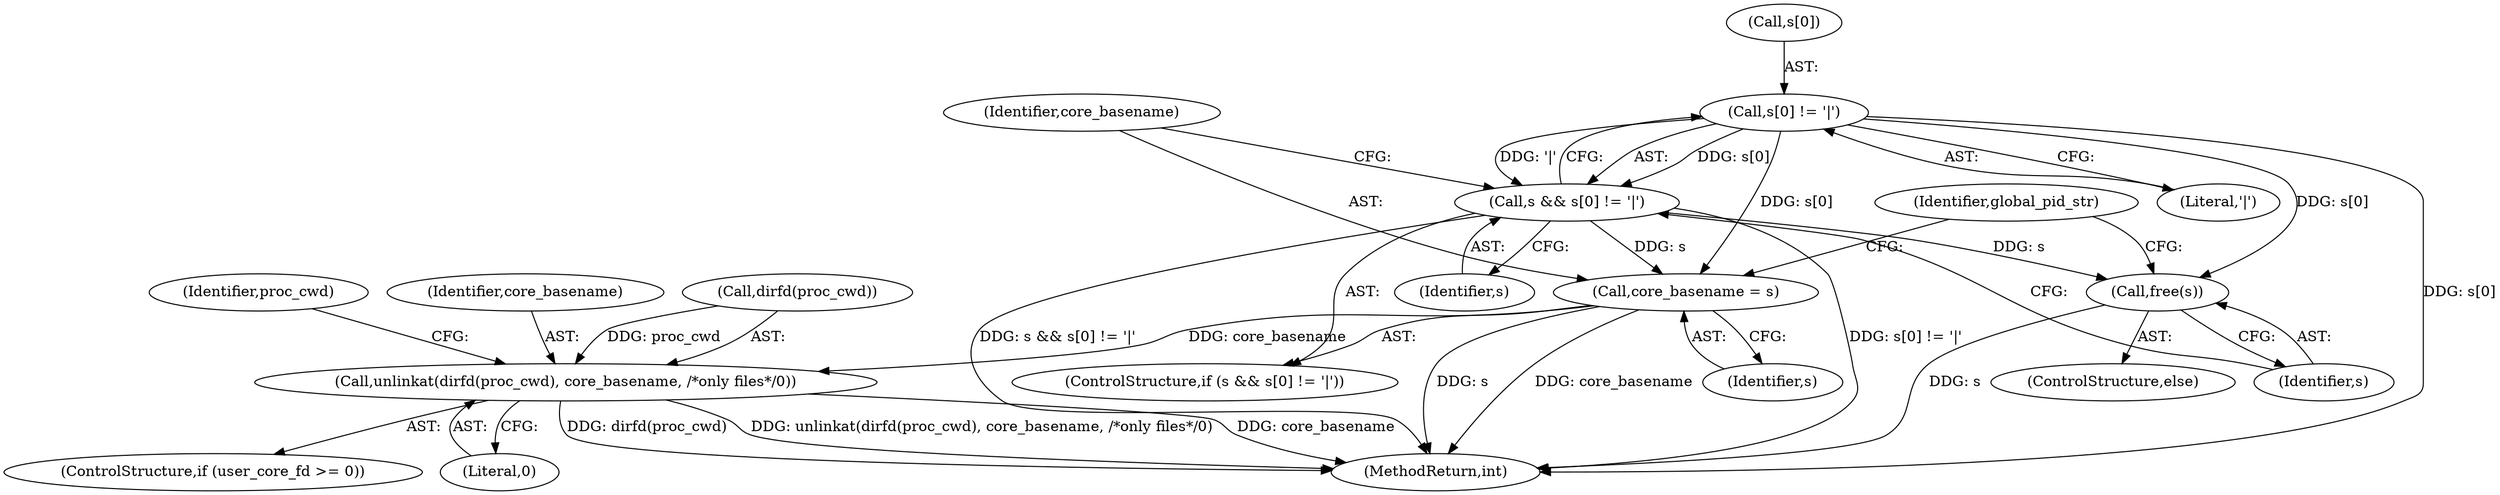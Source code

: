 digraph "0_abrt_3c1b60cfa62d39e5fff5a53a5bc53dae189e740e@array" {
"1000417" [label="(Call,s[0] != '|')"];
"1000415" [label="(Call,s && s[0] != '|')"];
"1000422" [label="(Call,core_basename = s)"];
"1001432" [label="(Call,unlinkat(dirfd(proc_cwd), core_basename, /*only files*/0))"];
"1000426" [label="(Call,free(s))"];
"1000424" [label="(Identifier,s)"];
"1000416" [label="(Identifier,s)"];
"1001432" [label="(Call,unlinkat(dirfd(proc_cwd), core_basename, /*only files*/0))"];
"1000414" [label="(ControlStructure,if (s && s[0] != '|'))"];
"1000425" [label="(ControlStructure,else)"];
"1000423" [label="(Identifier,core_basename)"];
"1000422" [label="(Call,core_basename = s)"];
"1000427" [label="(Identifier,s)"];
"1001439" [label="(Identifier,proc_cwd)"];
"1001435" [label="(Identifier,core_basename)"];
"1000418" [label="(Call,s[0])"];
"1000426" [label="(Call,free(s))"];
"1000430" [label="(Identifier,global_pid_str)"];
"1001428" [label="(ControlStructure,if (user_core_fd >= 0))"];
"1001436" [label="(Literal,0)"];
"1001433" [label="(Call,dirfd(proc_cwd))"];
"1000415" [label="(Call,s && s[0] != '|')"];
"1000417" [label="(Call,s[0] != '|')"];
"1000421" [label="(Literal,'|')"];
"1001445" [label="(MethodReturn,int)"];
"1000417" -> "1000415"  [label="AST: "];
"1000417" -> "1000421"  [label="CFG: "];
"1000418" -> "1000417"  [label="AST: "];
"1000421" -> "1000417"  [label="AST: "];
"1000415" -> "1000417"  [label="CFG: "];
"1000417" -> "1001445"  [label="DDG: s[0]"];
"1000417" -> "1000415"  [label="DDG: s[0]"];
"1000417" -> "1000415"  [label="DDG: '|'"];
"1000417" -> "1000422"  [label="DDG: s[0]"];
"1000417" -> "1000426"  [label="DDG: s[0]"];
"1000415" -> "1000414"  [label="AST: "];
"1000415" -> "1000416"  [label="CFG: "];
"1000416" -> "1000415"  [label="AST: "];
"1000423" -> "1000415"  [label="CFG: "];
"1000427" -> "1000415"  [label="CFG: "];
"1000415" -> "1001445"  [label="DDG: s && s[0] != '|'"];
"1000415" -> "1001445"  [label="DDG: s[0] != '|'"];
"1000415" -> "1000422"  [label="DDG: s"];
"1000415" -> "1000426"  [label="DDG: s"];
"1000422" -> "1000414"  [label="AST: "];
"1000422" -> "1000424"  [label="CFG: "];
"1000423" -> "1000422"  [label="AST: "];
"1000424" -> "1000422"  [label="AST: "];
"1000430" -> "1000422"  [label="CFG: "];
"1000422" -> "1001445"  [label="DDG: core_basename"];
"1000422" -> "1001445"  [label="DDG: s"];
"1000422" -> "1001432"  [label="DDG: core_basename"];
"1001432" -> "1001428"  [label="AST: "];
"1001432" -> "1001436"  [label="CFG: "];
"1001433" -> "1001432"  [label="AST: "];
"1001435" -> "1001432"  [label="AST: "];
"1001436" -> "1001432"  [label="AST: "];
"1001439" -> "1001432"  [label="CFG: "];
"1001432" -> "1001445"  [label="DDG: dirfd(proc_cwd)"];
"1001432" -> "1001445"  [label="DDG: unlinkat(dirfd(proc_cwd), core_basename, /*only files*/0)"];
"1001432" -> "1001445"  [label="DDG: core_basename"];
"1001433" -> "1001432"  [label="DDG: proc_cwd"];
"1000426" -> "1000425"  [label="AST: "];
"1000426" -> "1000427"  [label="CFG: "];
"1000427" -> "1000426"  [label="AST: "];
"1000430" -> "1000426"  [label="CFG: "];
"1000426" -> "1001445"  [label="DDG: s"];
}

